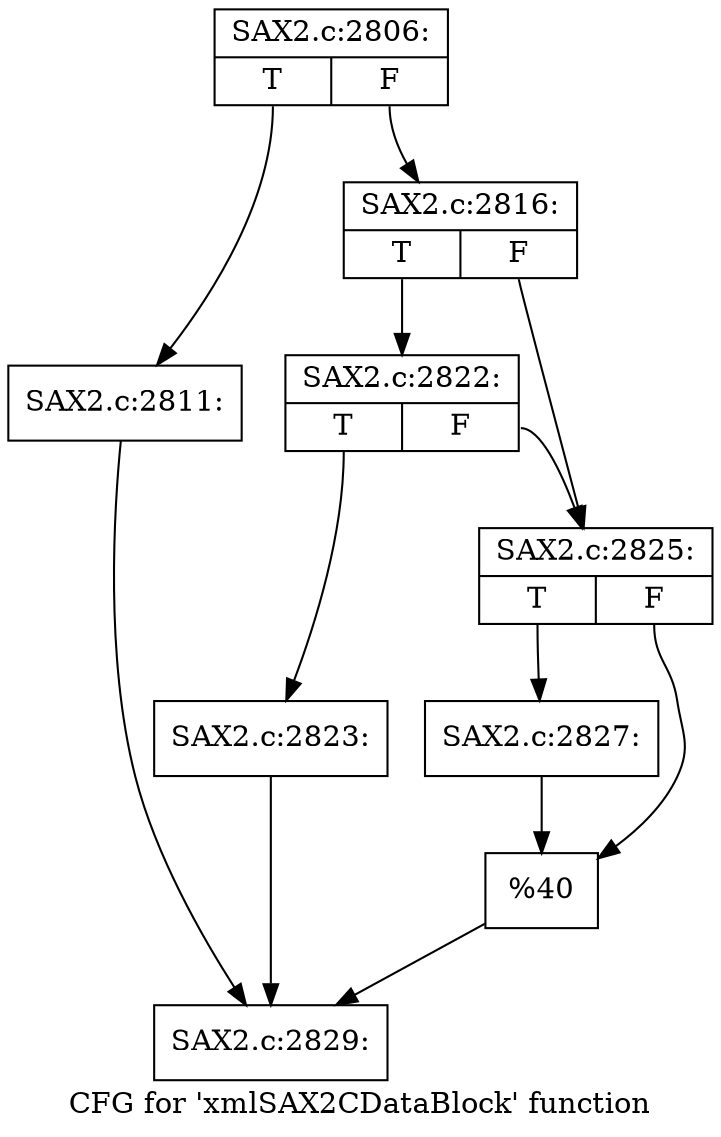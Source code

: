 digraph "CFG for 'xmlSAX2CDataBlock' function" {
	label="CFG for 'xmlSAX2CDataBlock' function";

	Node0x55f4ae7be080 [shape=record,label="{SAX2.c:2806:|{<s0>T|<s1>F}}"];
	Node0x55f4ae7be080:s0 -> Node0x55f4ae7c5f50;
	Node0x55f4ae7be080:s1 -> Node0x55f4ae7c5fa0;
	Node0x55f4ae7c5f50 [shape=record,label="{SAX2.c:2811:}"];
	Node0x55f4ae7c5f50 -> Node0x55f4ae7c6e10;
	Node0x55f4ae7c5fa0 [shape=record,label="{SAX2.c:2816:|{<s0>T|<s1>F}}"];
	Node0x55f4ae7c5fa0:s0 -> Node0x55f4ae7c6eb0;
	Node0x55f4ae7c5fa0:s1 -> Node0x55f4ae7c6e60;
	Node0x55f4ae7c6eb0 [shape=record,label="{SAX2.c:2822:|{<s0>T|<s1>F}}"];
	Node0x55f4ae7c6eb0:s0 -> Node0x55f4ae7c6dc0;
	Node0x55f4ae7c6eb0:s1 -> Node0x55f4ae7c6e60;
	Node0x55f4ae7c6dc0 [shape=record,label="{SAX2.c:2823:}"];
	Node0x55f4ae7c6dc0 -> Node0x55f4ae7c6e10;
	Node0x55f4ae7c6e60 [shape=record,label="{SAX2.c:2825:|{<s0>T|<s1>F}}"];
	Node0x55f4ae7c6e60:s0 -> Node0x55f4ae7c7e70;
	Node0x55f4ae7c6e60:s1 -> Node0x55f4ae7c7ec0;
	Node0x55f4ae7c7e70 [shape=record,label="{SAX2.c:2827:}"];
	Node0x55f4ae7c7e70 -> Node0x55f4ae7c7ec0;
	Node0x55f4ae7c7ec0 [shape=record,label="{%40}"];
	Node0x55f4ae7c7ec0 -> Node0x55f4ae7c6e10;
	Node0x55f4ae7c6e10 [shape=record,label="{SAX2.c:2829:}"];
}
